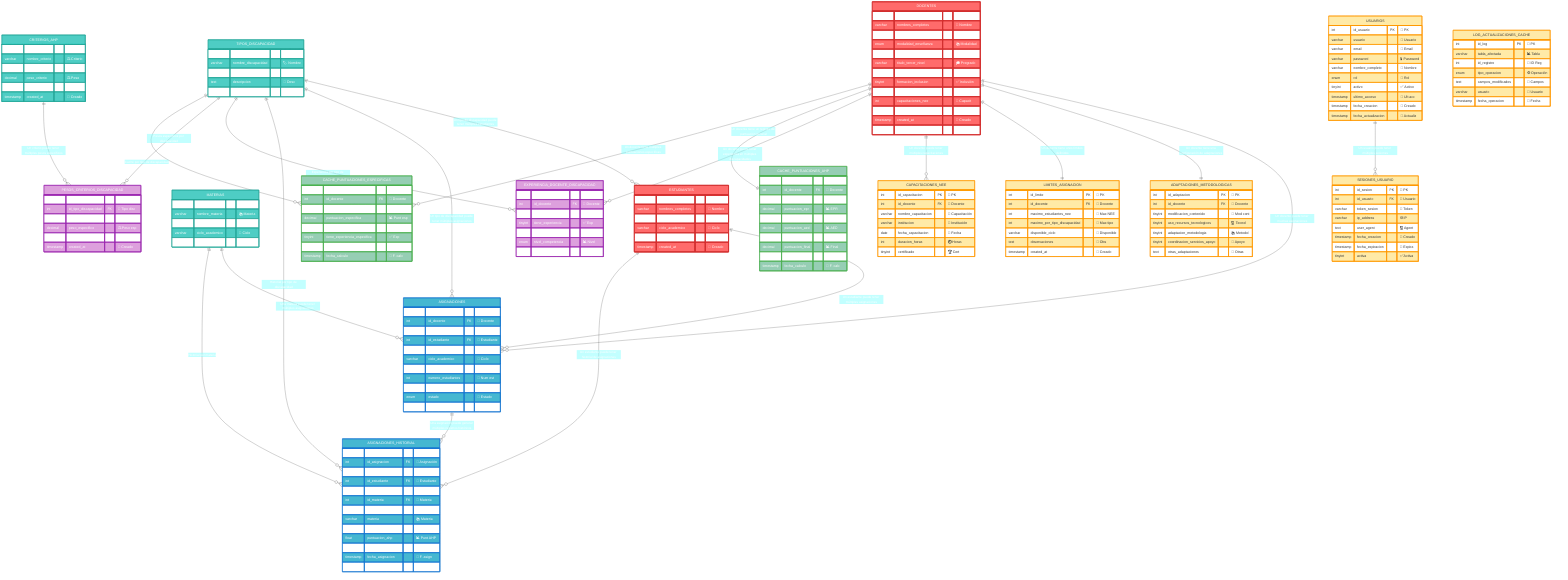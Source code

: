 erDiagram
    %% Entidades Principales (Core)
    DOCENTES {
        int id_docente PK "🔑 PK"
        varchar nombres_completos "👤 Nombre"
        varchar facultad "🏫 Facultad"
        enum modalidad_enseñanza "📚 Modalidad"
        enum años_experiencia_docente "⏱️ Años exp"
        varchar titulo_tercer_nivel "🎓 Pregrado"
        varchar titulo_cuarto_nivel "🎓 Postgrado"
        tinyint formacion_inclusion "✅ Inclusión"
        enum estudiantes_nee_promedio "📊 NEE prom"
        int capacitaciones_nee "📜 Capacit"
        int experiencia_nee_años "⏱️ Exp NEE"
        timestamp created_at "📅 Creado"
        timestamp updated_at "📅 Actualizado"
    }

    ESTUDIANTES {
        int id_estudiante PK "🔑 PK"
        varchar nombres_completos "👤 Nombre"
        int id_tipo_discapacidad FK "🔗 Tipo disc"
        varchar ciclo_academico "📅 Ciclo"
        varchar facultad "🏫 Facultad"
        timestamp created_at "📅 Creado"
    }

    %% Catálogos/Lookup
    TIPOS_DISCAPACIDAD {
        int id_tipo_discapacidad PK "🔑 PK"
        varchar nombre_discapacidad "🏷️ Nombre"
        decimal peso_prioridad "⚖️ Peso"
        text descripcion "📝 Desc"
        timestamp created_at "📅 Creado"
    }

    MATERIAS {
        int id_materia PK "🔑 PK"
        varchar nombre_materia "📚 Materia"
        varchar facultad "🏫 Facultad"
        varchar ciclo_academico "📅 Ciclo"
        timestamp created_at "📅 Creado"
    }

    CRITERIOS_AHP {
        int id_criterio PK "🔑 PK"
        varchar nombre_criterio "⚖️ Criterio"
        varchar codigo_criterio "🔤 Código"
        decimal peso_criterio "⚖️ Peso"
        text descripcion "📝 Desc"
        timestamp created_at "📅 Creado"
    }

    %% Transaccionales
    ASIGNACIONES {
        int id_asignacion PK "🔑 PK"
        int id_docente FK "🔗 Docente"
        int id_tipo_discapacidad FK "🔗 Tipo disc"
        int id_estudiante FK "🔗 Estudiante"
        int id_materia FK "🔗 Materia"
        varchar ciclo_academico "📅 Ciclo"
        varchar materia "📚 Materia"
        int numero_estudiantes "👥 Num est"
        decimal puntuacion_ahp "📊 Punt AHP"
        enum estado "📌 Estado"
        timestamp fecha_asignacion "📅 Fecha"
    }

    ASIGNACIONES_HISTORIAL {
        int id_historial PK "🔑 PK"
        int id_asignacion FK "🔗 Asignación"
        int id_docente FK "🔗 Docente"
        int id_estudiante FK "🔗 Estudiante"
        int id_tipo_discapacidad FK "🔗 Tipo disc"
        int id_materia FK "🔗 Materia"
        varchar ciclo_academico "📅 Ciclo"
        varchar materia "📚 Materia"
        int numero_estudiantes "👥 Num est"
        float puntuacion_ahp "📊 Punt AHP"
        varchar estado "📌 Estado"
        timestamp fecha_asignacion "📅 F. asign"
        timestamp fecha_eliminacion "📅 F. elim"
    }

    %% Entidades de Relación M:N
    EXPERIENCIA_DOCENTE_DISCAPACIDAD {
        int id_experiencia PK "🔑 PK"
        int id_docente FK "🔗 Docente"
        int id_tipo_discapacidad FK "🔗 Tipo disc"
        tinyint tiene_experiencia "✅ Exp"
        int años_experiencia "⏱️ Años"
        enum nivel_competencia "📊 Nivel"
        text observaciones "📝 Obs"
    }

    PESOS_CRITERIOS_DISCAPACIDAD {
        int id_peso PK "🔑 PK"
        int id_tipo_discapacidad FK "🔗 Tipo disc"
        int id_criterio FK "🔗 Criterio"
        decimal peso_especifico "⚖️ Peso esp"
        varchar descripcion_peso "📝 Desc peso"
        timestamp created_at "📅 Creado"
    }

    %% Entidades 1:1 con Docentes
    ADAPTACIONES_METODOLOGICAS {
        int id_adaptacion PK "🔑 PK"
        int id_docente FK "🔗 Docente"
        tinyint modificacion_contenido "🔧 Mod cont"
        tinyint uso_recursos_tecnologicos "💻 Tecnol"
        tinyint adaptacion_metodologia "📚 Metodol"
        tinyint coordinacion_servicios_apoyo "🤝 Apoyo"
        text otras_adaptaciones "📝 Otras"
    }

    LIMITES_ASIGNACION {
        int id_limite PK "🔑 PK"
        int id_docente FK "🔗 Docente"
        int maximo_estudiantes_nee "👥 Max NEE"
        int maximo_por_tipo_discapacidad "👥 Max tipo"
        varchar disponible_ciclo "📅 Disponible"
        text observaciones "📝 Obs"
        timestamp created_at "📅 Creado"
    }

    %% Entidades 1:N con Docentes
    CAPACITACIONES_NEE {
        int id_capacitacion PK "🔑 PK"
        int id_docente FK "🔗 Docente"
        varchar nombre_capacitacion "📜 Capacitación"
        varchar institucion "🏢 Institución"
        date fecha_capacitacion "📅 Fecha"
        int duracion_horas "⏱️ Horas"
        tinyint certificado "🏆 Cert"
    }

    %% Caché/Performance
    CACHE_PUNTUACIONES_AHP {
        int id_cache PK "🔑 PK"
        int id_docente FK "🔗 Docente"
        decimal puntuacion_fsi "📊 FSI"
        decimal puntuacion_epr "📊 EPR"
        decimal puntuacion_ami "📊 AMI"
        decimal puntuacion_aed "📊 AED"
        decimal puntuacion_nfa "📊 NFA"
        decimal puntuacion_final "📊 Final"
        int ranking_general "🏆 Ranking"
        timestamp fecha_calculo "📅 F. calc"
    }

    CACHE_PUNTUACIONES_ESPECIFICAS {
        int id_cache_especifico PK "🔑 PK"
        int id_docente FK "🔗 Docente"
        int id_tipo_discapacidad FK "🔗 Tipo disc"
        decimal puntuacion_especifica "📊 Punt esp"
        int ranking_especifico "🏆 Rank esp"
        tinyint tiene_experiencia_especifica "✅ Exp"
        varchar nivel_competencia_especifica "📊 Nivel"
        timestamp fecha_calculo "📅 F. calc"
    }

    %% Sistema de Control
    USUARIOS {
        int id_usuario PK "🔑 PK"
        varchar usuario "👤 Usuario"
        varchar email "📧 Email"
        varchar password "🔒 Password"
        varchar nombre_completo "👤 Nombre"
        enum rol "👑 Rol"
        tinyint activo "✅ Activo"
        timestamp ultimo_acceso "📅 Ult acc"
        timestamp fecha_creacion "📅 Creado"
        timestamp fecha_actualizacion "📅 Actualiz"
    }

    SESIONES_USUARIO {
        int id_sesion PK "🔑 PK"
        int id_usuario FK "🔗 Usuario"
        varchar token_sesion "🎫 Token"
        varchar ip_address "🌐 IP"
        text user_agent "💻 Agent"
        timestamp fecha_creacion "📅 Creado"
        timestamp fecha_expiracion "📅 Expira"
        tinyint activa "✅ Activa"
    }

    LOG_ACTUALIZACIONES_CACHE {
        int id_log PK "🔑 PK"
        varchar tabla_afectada "📊 Tabla"
        int id_registro "🔢 ID Reg"
        enum tipo_operacion "⚙️ Operación"
        text campos_modificados "📝 Campos"
        varchar usuario "👤 Usuario"
        timestamp fecha_operacion "📅 Fecha"
    }

    %% RELACIONES PRINCIPALES (1:N)
    
    %% Docentes como entidad principal
    DOCENTES ||--o{ ASIGNACIONES : "Un docente puede tener muchas asignaciones"
    DOCENTES ||--|| ADAPTACIONES_METODOLOGICAS : "Un docente tiene una configuración de adaptaciones"
    DOCENTES ||--|| LIMITES_ASIGNACION : "Un docente tiene unos límites definidos"
    DOCENTES ||--o{ CAPACITACIONES_NEE : "Un docente puede tener múltiples capacitaciones"
    DOCENTES ||--o{ EXPERIENCIA_DOCENTE_DISCAPACIDAD : "Un docente puede tener experiencia en múltiples discapacidades"
    DOCENTES ||--|| CACHE_PUNTUACIONES_AHP : "Un docente tiene un registro de puntuación general"
    DOCENTES ||--o{ CACHE_PUNTUACIONES_ESPECIFICAS : "Un docente tiene múltiples puntuaciones específicas"

    %% Estudiantes
    ESTUDIANTES ||--o{ ASIGNACIONES : "Un estudiante puede tener múltiples asignaciones"
    ESTUDIANTES ||--o{ ASIGNACIONES_HISTORIAL : "Un estudiante puede tener historial de asignaciones"

    %% Tipos de Discapacidad como catálogo principal
    TIPOS_DISCAPACIDAD ||--o{ ESTUDIANTES : "Un tipo de discapacidad puede tener múltiples estudiantes"
    TIPOS_DISCAPACIDAD ||--o{ ASIGNACIONES : "Un tipo de discapacidad puede tener múltiples asignaciones"
    TIPOS_DISCAPACIDAD ||--o{ ASIGNACIONES_HISTORIAL : "Historial por tipo de discapacidad"
    TIPOS_DISCAPACIDAD ||--o{ EXPERIENCIA_DOCENTE_DISCAPACIDAD : "Experiencia por tipo de discapacidad"
    TIPOS_DISCAPACIDAD ||--o{ PESOS_CRITERIOS_DISCAPACIDAD : "Pesos específicos por discapacidad"
    TIPOS_DISCAPACIDAD ||--o{ CACHE_PUNTUACIONES_ESPECIFICAS : "Caché por tipo de discapacidad"

    %% Materias
    MATERIAS ||--o{ ASIGNACIONES : "Una materia puede tener múltiples asignaciones"
    MATERIAS ||--o{ ASIGNACIONES_HISTORIAL : "Historial por materia"

    %% Criterios AHP
    CRITERIOS_AHP ||--o{ PESOS_CRITERIOS_DISCAPACIDAD : "Un criterio puede tener múltiples pesos específicos"

    %% Asignaciones principales
    ASIGNACIONES ||--o{ ASIGNACIONES_HISTORIAL : "Una asignación puede generar múltiples registros históricos"

    %% Sistema de usuarios
    USUARIOS ||--o{ SESIONES_USUARIO : "Un usuario puede tener múltiples sesiones"

    %% ESTILOS Y COLORES
    %%{init: {
        "theme": "base",
        "themeVariables": {
            "primaryColor": "#ff6b6b",
            "primaryTextColor": "#fff",
            "primaryBorderColor": "#ff5252",
            "lineColor": "#333333",
            "entityBorderColor": "#333333",
            "attributeBackgroundColorOdd": "#f9f9f9",
            "attributeBackgroundColorEven": "#ffffff"
        }
    }}%%

    %% Clases para colorear entidades
    classDef coreEntity fill:#ff6b6b,stroke:#d32f2f,stroke-width:3px,color:#fff
    classDef lookupEntity fill:#4ecdc4,stroke:#26a69a,stroke-width:2px,color:#fff
    classDef transactionEntity fill:#45b7d1,stroke:#1976d2,stroke-width:2px,color:#fff
    classDef cacheEntity fill:#96ceb4,stroke:#4caf50,stroke-width:2px,color:#fff
    classDef controlEntity fill:#ffeaa7,stroke:#ff9800,stroke-width:2px,color:#333
    classDef relationEntity fill:#dda0dd,stroke:#9c27b0,stroke-width:2px,color:#fff

    %% Aplicar clases
    class DOCENTES,ESTUDIANTES coreEntity
    class TIPOS_DISCAPACIDAD,MATERIAS,CRITERIOS_AHP lookupEntity
    class ASIGNACIONES,ASIGNACIONES_HISTORIAL transactionEntity
    class CACHE_PUNTUACIONES_AHP,CACHE_PUNTUACIONES_ESPECIFICAS cacheEntity
    class USUARIOS,SESIONES_USUARIO,LOG_ACTUALIZACIONES_CACHE,LIMITES_ASIGNACION,CAPACITACIONES_NEE,ADAPTACIONES_METODOLOGICAS controlEntity
    class EXPERIENCIA_DOCENTE_DISCAPACIDAD,PESOS_CRITERIOS_DISCAPACIDAD relationEntity